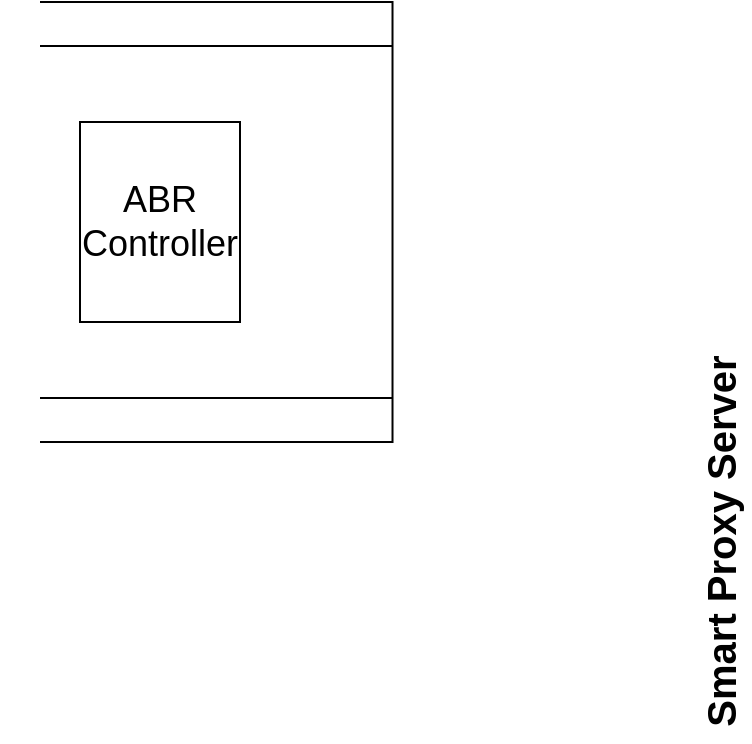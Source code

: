 <mxfile version="12.4.2" type="device" pages="1"><diagram id="K0VLUKa4kSFy9_U8c_Rj" name="Page-1"><mxGraphModel dx="946" dy="680" grid="1" gridSize="10" guides="1" tooltips="1" connect="1" arrows="1" fold="1" page="1" pageScale="1" pageWidth="827" pageHeight="1169" math="0" shadow="0"><root><mxCell id="0"/><mxCell id="1" parent="0"/><mxCell id="XwAuldnyr24oDRf9IDc3-3" value="" style="shape=process;whiteSpace=wrap;html=1;backgroundOutline=1;rotation=90;" vertex="1" parent="1"><mxGeometry x="13.13" y="116.88" width="220" height="186.25" as="geometry"/></mxCell><mxCell id="XwAuldnyr24oDRf9IDc3-4" value="" style="rounded=0;whiteSpace=wrap;html=1;strokeColor=none;" vertex="1" parent="1"><mxGeometry x="20" y="99" width="20" height="222" as="geometry"/></mxCell><mxCell id="XwAuldnyr24oDRf9IDc3-5" value="Smart Proxy Server" style="text;html=1;align=center;verticalAlign=middle;resizable=0;points=[];;autosize=1;fontSize=20;fontStyle=1;rotation=-90;" vertex="1" parent="1"><mxGeometry x="280" y="355" width="200" height="30" as="geometry"/></mxCell><mxCell id="XwAuldnyr24oDRf9IDc3-7" value="ABR&lt;br style=&quot;font-size: 18px;&quot;&gt;Controller" style="rounded=0;whiteSpace=wrap;html=1;fontSize=18;fontStyle=0" vertex="1" parent="1"><mxGeometry x="60" y="160" width="80" height="100" as="geometry"/></mxCell></root></mxGraphModel></diagram></mxfile>